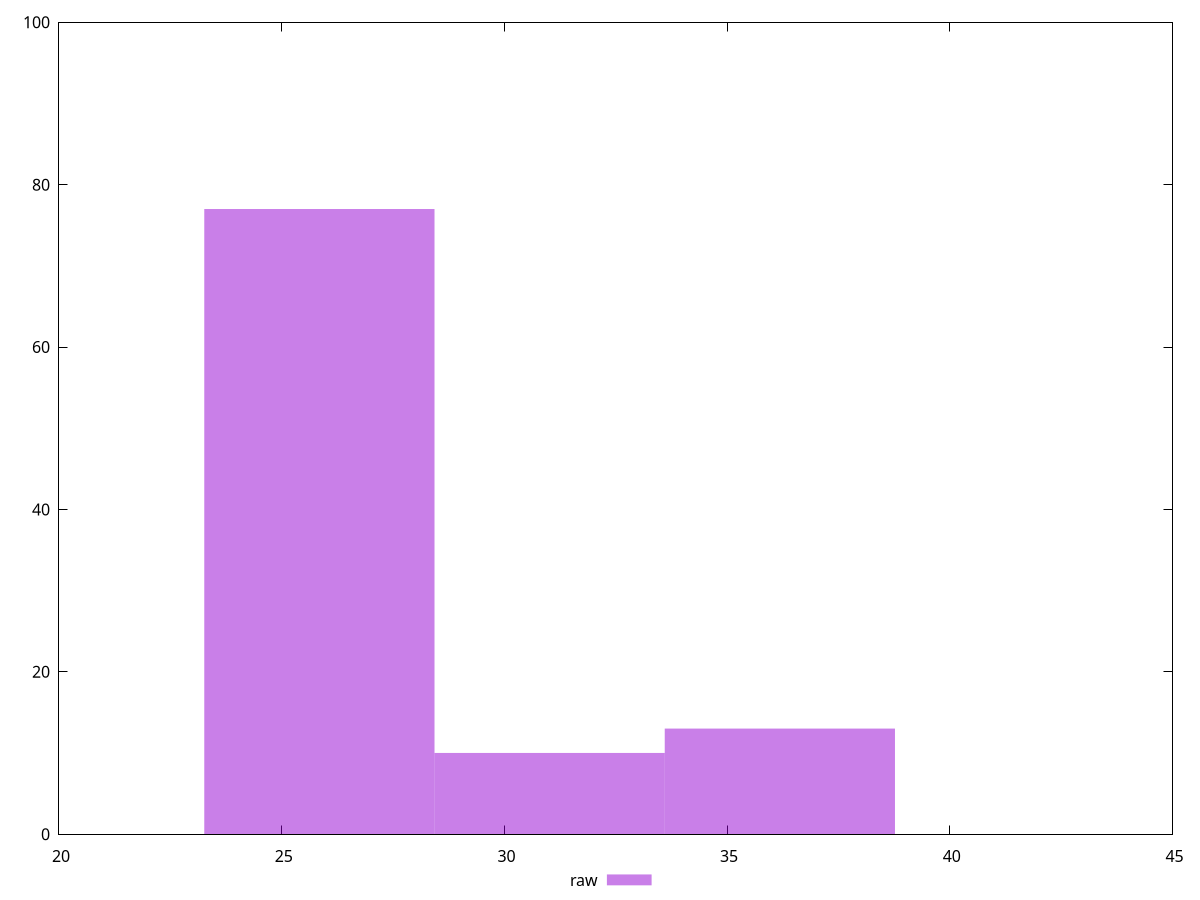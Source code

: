 reset
set terminal svg size 640, 490 enhanced background rgb 'white'
set output "report_00007_2020-12-11T15:55:29.892Z/max-potential-fid/samples/pages+cached+noexternal+noimg/raw/histogram.svg"

$raw <<EOF
25.8460614060458 77
31.01527368725496 10
36.18448596846412 13
EOF

set key outside below
set boxwidth 5.16921228120916
set yrange [0:100]
set style fill transparent solid 0.5 noborder

plot \
  $raw title "raw" with boxes, \


reset